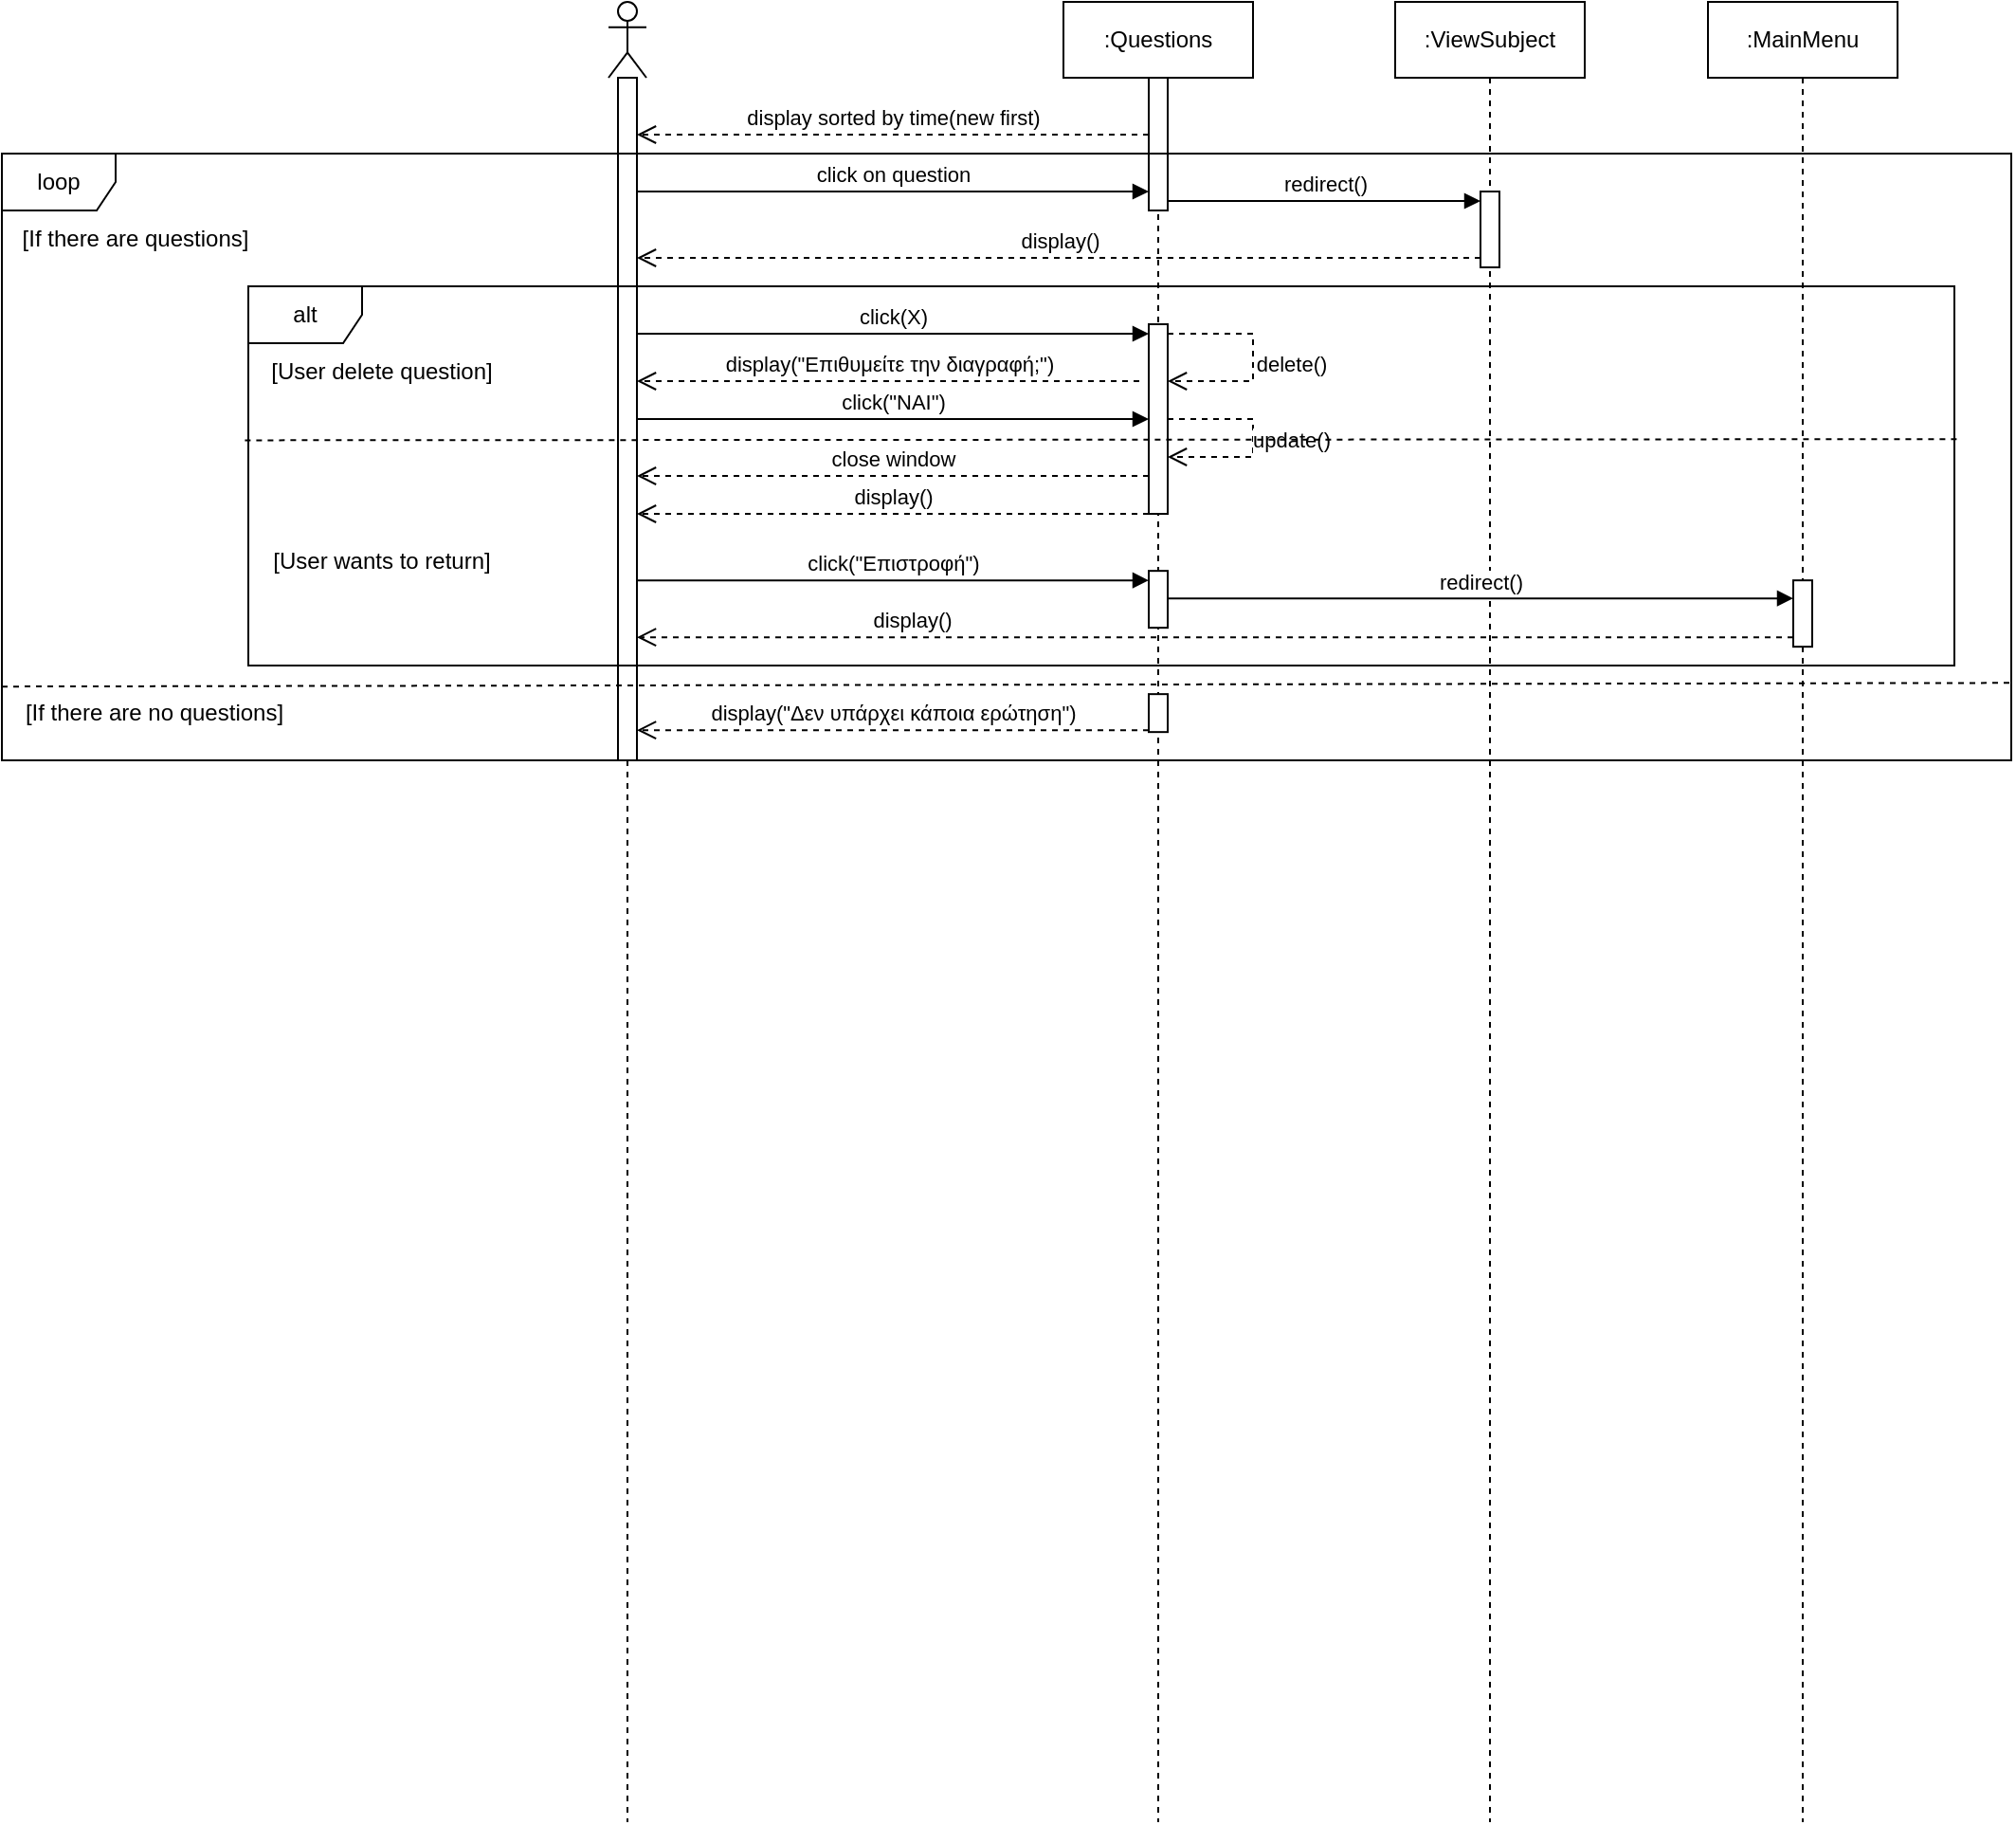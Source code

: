 <mxfile version="27.0.5">
  <diagram name="Σελίδα-1" id="nZ9dE0ernTknzVwTiY8l">
    <mxGraphModel dx="1776" dy="1378" grid="1" gridSize="10" guides="1" tooltips="1" connect="1" arrows="1" fold="1" page="1" pageScale="1" pageWidth="827" pageHeight="1169" math="0" shadow="0" adaptiveColors="none">
      <root>
        <mxCell id="0" />
        <mxCell id="1" parent="0" />
        <mxCell id="lzkj55j0BClkPCkctL9j-1" value=":Questions" style="shape=umlLifeline;perimeter=lifelinePerimeter;whiteSpace=wrap;html=1;container=1;dropTarget=0;collapsible=0;recursiveResize=0;outlineConnect=0;portConstraint=eastwest;newEdgeStyle={&quot;curved&quot;:0,&quot;rounded&quot;:0};" parent="1" vertex="1">
          <mxGeometry x="290" y="80" width="100" height="960" as="geometry" />
        </mxCell>
        <mxCell id="lzkj55j0BClkPCkctL9j-6" value="" style="html=1;points=[[0,0,0,0,5],[0,1,0,0,-5],[1,0,0,0,5],[1,1,0,0,-5]];perimeter=orthogonalPerimeter;outlineConnect=0;targetShapes=umlLifeline;portConstraint=eastwest;newEdgeStyle={&quot;curved&quot;:0,&quot;rounded&quot;:0};" parent="lzkj55j0BClkPCkctL9j-1" vertex="1">
          <mxGeometry x="45" y="40" width="10" height="70" as="geometry" />
        </mxCell>
        <mxCell id="lzkj55j0BClkPCkctL9j-16" value="" style="html=1;points=[[0,0,0,0,5],[0,1,0,0,-5],[1,0,0,0,5],[1,1,0,0,-5]];perimeter=orthogonalPerimeter;outlineConnect=0;targetShapes=umlLifeline;portConstraint=eastwest;newEdgeStyle={&quot;curved&quot;:0,&quot;rounded&quot;:0};" parent="lzkj55j0BClkPCkctL9j-1" vertex="1">
          <mxGeometry x="45" y="170" width="10" height="100" as="geometry" />
        </mxCell>
        <mxCell id="lzkj55j0BClkPCkctL9j-21" value="update()" style="html=1;verticalAlign=bottom;endArrow=open;dashed=1;endSize=8;curved=0;rounded=0;" parent="lzkj55j0BClkPCkctL9j-1" source="lzkj55j0BClkPCkctL9j-16" target="lzkj55j0BClkPCkctL9j-16" edge="1">
          <mxGeometry x="0.182" y="-20" relative="1" as="geometry">
            <mxPoint x="60" y="220" as="sourcePoint" />
            <mxPoint x="60" y="240" as="targetPoint" />
            <Array as="points">
              <mxPoint x="100" y="220" />
              <mxPoint x="100" y="240" />
            </Array>
            <mxPoint x="20" y="20" as="offset" />
          </mxGeometry>
        </mxCell>
        <mxCell id="lzkj55j0BClkPCkctL9j-50" value="delete()" style="html=1;verticalAlign=bottom;endArrow=open;dashed=1;endSize=8;curved=0;rounded=0;exitX=1;exitY=0;exitDx=0;exitDy=5;exitPerimeter=0;" parent="lzkj55j0BClkPCkctL9j-1" source="lzkj55j0BClkPCkctL9j-16" target="lzkj55j0BClkPCkctL9j-16" edge="1">
          <mxGeometry x="0.217" y="-20" relative="1" as="geometry">
            <mxPoint x="70" y="180" as="sourcePoint" />
            <mxPoint x="70" y="200" as="targetPoint" />
            <Array as="points">
              <mxPoint x="100" y="175" />
              <mxPoint x="100" y="200" />
            </Array>
            <mxPoint x="20" y="20" as="offset" />
          </mxGeometry>
        </mxCell>
        <mxCell id="lzkj55j0BClkPCkctL9j-2" value="" style="shape=umlLifeline;perimeter=lifelinePerimeter;whiteSpace=wrap;html=1;container=1;dropTarget=0;collapsible=0;recursiveResize=0;outlineConnect=0;portConstraint=eastwest;newEdgeStyle={&quot;curved&quot;:0,&quot;rounded&quot;:0};participant=umlActor;" parent="1" vertex="1">
          <mxGeometry x="50" y="80" width="20" height="960" as="geometry" />
        </mxCell>
        <mxCell id="lzkj55j0BClkPCkctL9j-5" value="" style="html=1;points=[[0,0,0,0,5],[0,1,0,0,-5],[1,0,0,0,5],[1,1,0,0,-5]];perimeter=orthogonalPerimeter;outlineConnect=0;targetShapes=umlLifeline;portConstraint=eastwest;newEdgeStyle={&quot;curved&quot;:0,&quot;rounded&quot;:0};" parent="lzkj55j0BClkPCkctL9j-2" vertex="1">
          <mxGeometry x="5" y="40" width="10" height="360" as="geometry" />
        </mxCell>
        <mxCell id="lzkj55j0BClkPCkctL9j-3" value=":ViewSubject" style="shape=umlLifeline;perimeter=lifelinePerimeter;whiteSpace=wrap;html=1;container=1;dropTarget=0;collapsible=0;recursiveResize=0;outlineConnect=0;portConstraint=eastwest;newEdgeStyle={&quot;curved&quot;:0,&quot;rounded&quot;:0};" parent="1" vertex="1">
          <mxGeometry x="465" y="80" width="100" height="960" as="geometry" />
        </mxCell>
        <mxCell id="lzkj55j0BClkPCkctL9j-4" value="display sorted by time(new first)" style="html=1;verticalAlign=bottom;endArrow=open;dashed=1;endSize=8;curved=0;rounded=0;" parent="1" source="lzkj55j0BClkPCkctL9j-6" edge="1">
          <mxGeometry relative="1" as="geometry">
            <mxPoint x="205" y="150" as="sourcePoint" />
            <mxPoint x="65" y="150" as="targetPoint" />
            <Array as="points">
              <mxPoint x="140" y="150" />
            </Array>
          </mxGeometry>
        </mxCell>
        <mxCell id="lzkj55j0BClkPCkctL9j-7" value="loop" style="shape=umlFrame;whiteSpace=wrap;html=1;pointerEvents=0;" parent="1" vertex="1">
          <mxGeometry x="-270" y="160" width="1060" height="320" as="geometry" />
        </mxCell>
        <mxCell id="lzkj55j0BClkPCkctL9j-8" value="[If there are questions]" style="text;html=1;align=center;verticalAlign=middle;resizable=0;points=[];autosize=1;strokeColor=none;fillColor=none;" parent="1" vertex="1">
          <mxGeometry x="-270" y="190" width="140" height="30" as="geometry" />
        </mxCell>
        <mxCell id="lzkj55j0BClkPCkctL9j-10" value="click on question" style="html=1;verticalAlign=bottom;endArrow=block;curved=0;rounded=0;exitX=1;exitY=0.059;exitDx=0;exitDy=0;exitPerimeter=0;" parent="1" edge="1">
          <mxGeometry width="80" relative="1" as="geometry">
            <mxPoint x="65" y="180.0" as="sourcePoint" />
            <mxPoint x="335" y="180.0" as="targetPoint" />
          </mxGeometry>
        </mxCell>
        <mxCell id="lzkj55j0BClkPCkctL9j-11" value="redirect()" style="html=1;verticalAlign=bottom;endArrow=block;curved=0;rounded=0;exitX=1;exitY=1;exitDx=0;exitDy=-5;exitPerimeter=0;" parent="1" source="lzkj55j0BClkPCkctL9j-6" target="lzkj55j0BClkPCkctL9j-12" edge="1">
          <mxGeometry width="80" relative="1" as="geometry">
            <mxPoint x="390" y="188" as="sourcePoint" />
            <mxPoint x="470" y="188" as="targetPoint" />
          </mxGeometry>
        </mxCell>
        <mxCell id="lzkj55j0BClkPCkctL9j-12" value="" style="html=1;points=[[0,0,0,0,5],[0,1,0,0,-5],[1,0,0,0,5],[1,1,0,0,-5]];perimeter=orthogonalPerimeter;outlineConnect=0;targetShapes=umlLifeline;portConstraint=eastwest;newEdgeStyle={&quot;curved&quot;:0,&quot;rounded&quot;:0};" parent="1" vertex="1">
          <mxGeometry x="510" y="180" width="10" height="40" as="geometry" />
        </mxCell>
        <mxCell id="lzkj55j0BClkPCkctL9j-13" value="display()" style="html=1;verticalAlign=bottom;endArrow=open;dashed=1;endSize=8;curved=0;rounded=0;exitX=0;exitY=1;exitDx=0;exitDy=-5;exitPerimeter=0;" parent="1" source="lzkj55j0BClkPCkctL9j-12" target="lzkj55j0BClkPCkctL9j-5" edge="1">
          <mxGeometry relative="1" as="geometry">
            <mxPoint x="440" y="440" as="sourcePoint" />
            <mxPoint x="360" y="440" as="targetPoint" />
          </mxGeometry>
        </mxCell>
        <mxCell id="lzkj55j0BClkPCkctL9j-14" value="alt" style="shape=umlFrame;whiteSpace=wrap;html=1;pointerEvents=0;" parent="1" vertex="1">
          <mxGeometry x="-140" y="230" width="900" height="200" as="geometry" />
        </mxCell>
        <mxCell id="lzkj55j0BClkPCkctL9j-15" value="[User delete question]" style="text;html=1;align=center;verticalAlign=middle;resizable=0;points=[];autosize=1;strokeColor=none;fillColor=none;" parent="1" vertex="1">
          <mxGeometry x="-140" y="260" width="140" height="30" as="geometry" />
        </mxCell>
        <mxCell id="lzkj55j0BClkPCkctL9j-17" value="click(X)" style="html=1;verticalAlign=bottom;endArrow=block;curved=0;rounded=0;entryX=0;entryY=0;entryDx=0;entryDy=5;entryPerimeter=0;" parent="1" source="lzkj55j0BClkPCkctL9j-5" target="lzkj55j0BClkPCkctL9j-16" edge="1">
          <mxGeometry width="80" relative="1" as="geometry">
            <mxPoint x="80" y="250" as="sourcePoint" />
            <mxPoint x="160" y="250" as="targetPoint" />
          </mxGeometry>
        </mxCell>
        <mxCell id="lzkj55j0BClkPCkctL9j-18" value="display(&quot;Επιθυμείτε την διαγραφή;&quot;)" style="html=1;verticalAlign=bottom;endArrow=open;dashed=1;endSize=8;curved=0;rounded=0;" parent="1" target="lzkj55j0BClkPCkctL9j-5" edge="1">
          <mxGeometry relative="1" as="geometry">
            <mxPoint x="330" y="280" as="sourcePoint" />
            <mxPoint x="65" y="274.5" as="targetPoint" />
          </mxGeometry>
        </mxCell>
        <mxCell id="lzkj55j0BClkPCkctL9j-19" value="click(&quot;ΝΑΙ&quot;)" style="html=1;verticalAlign=bottom;endArrow=block;curved=0;rounded=0;" parent="1" edge="1">
          <mxGeometry width="80" relative="1" as="geometry">
            <mxPoint x="65" y="300" as="sourcePoint" />
            <mxPoint x="335" y="300" as="targetPoint" />
          </mxGeometry>
        </mxCell>
        <mxCell id="lzkj55j0BClkPCkctL9j-20" value="close window" style="html=1;verticalAlign=bottom;endArrow=open;dashed=1;endSize=8;curved=0;rounded=0;exitX=0;exitY=1;exitDx=0;exitDy=-5;exitPerimeter=0;" parent="1" edge="1">
          <mxGeometry relative="1" as="geometry">
            <mxPoint x="335" y="330" as="sourcePoint" />
            <mxPoint x="65" y="330" as="targetPoint" />
          </mxGeometry>
        </mxCell>
        <mxCell id="lzkj55j0BClkPCkctL9j-22" value="display()" style="html=1;verticalAlign=bottom;endArrow=open;dashed=1;endSize=8;curved=0;rounded=0;" parent="1" target="lzkj55j0BClkPCkctL9j-5" edge="1">
          <mxGeometry relative="1" as="geometry">
            <mxPoint x="335" y="350" as="sourcePoint" />
            <mxPoint x="70" y="350" as="targetPoint" />
          </mxGeometry>
        </mxCell>
        <mxCell id="lzkj55j0BClkPCkctL9j-23" value="" style="endArrow=none;dashed=1;html=1;rounded=0;exitX=-0.002;exitY=0.406;exitDx=0;exitDy=0;exitPerimeter=0;entryX=1.002;entryY=0.403;entryDx=0;entryDy=0;entryPerimeter=0;" parent="1" source="lzkj55j0BClkPCkctL9j-14" target="lzkj55j0BClkPCkctL9j-14" edge="1">
          <mxGeometry width="50" height="50" relative="1" as="geometry">
            <mxPoint x="210" y="420" as="sourcePoint" />
            <mxPoint x="260" y="370" as="targetPoint" />
          </mxGeometry>
        </mxCell>
        <mxCell id="lzkj55j0BClkPCkctL9j-35" value=":MainMenu" style="shape=umlLifeline;perimeter=lifelinePerimeter;whiteSpace=wrap;html=1;container=1;dropTarget=0;collapsible=0;recursiveResize=0;outlineConnect=0;portConstraint=eastwest;newEdgeStyle={&quot;curved&quot;:0,&quot;rounded&quot;:0};" parent="1" vertex="1">
          <mxGeometry x="630" y="80" width="100" height="960" as="geometry" />
        </mxCell>
        <mxCell id="lzkj55j0BClkPCkctL9j-42" value="" style="html=1;points=[[0,0,0,0,5],[0,1,0,0,-5],[1,0,0,0,5],[1,1,0,0,-5]];perimeter=orthogonalPerimeter;outlineConnect=0;targetShapes=umlLifeline;portConstraint=eastwest;newEdgeStyle={&quot;curved&quot;:0,&quot;rounded&quot;:0};" parent="lzkj55j0BClkPCkctL9j-35" vertex="1">
          <mxGeometry x="45" y="305.08" width="10" height="35" as="geometry" />
        </mxCell>
        <mxCell id="lzkj55j0BClkPCkctL9j-38" value="" style="html=1;points=[[0,0,0,0,5],[0,1,0,0,-5],[1,0,0,0,5],[1,1,0,0,-5]];perimeter=orthogonalPerimeter;outlineConnect=0;targetShapes=umlLifeline;portConstraint=eastwest;newEdgeStyle={&quot;curved&quot;:0,&quot;rounded&quot;:0};" parent="1" vertex="1">
          <mxGeometry x="335" y="380.08" width="10" height="30" as="geometry" />
        </mxCell>
        <mxCell id="lzkj55j0BClkPCkctL9j-39" value="[User wants to return]" style="text;html=1;align=center;verticalAlign=middle;resizable=0;points=[];autosize=1;strokeColor=none;fillColor=none;" parent="1" vertex="1">
          <mxGeometry x="-140" y="360.08" width="140" height="30" as="geometry" />
        </mxCell>
        <mxCell id="lzkj55j0BClkPCkctL9j-40" value="click(&quot;Επιστροφή&quot;)" style="html=1;verticalAlign=bottom;endArrow=block;curved=0;rounded=0;entryX=0;entryY=0;entryDx=0;entryDy=5;entryPerimeter=0;" parent="1" target="lzkj55j0BClkPCkctL9j-38" edge="1">
          <mxGeometry width="80" relative="1" as="geometry">
            <mxPoint x="65.0" y="385.08" as="sourcePoint" />
            <mxPoint x="150" y="384.58" as="targetPoint" />
          </mxGeometry>
        </mxCell>
        <mxCell id="lzkj55j0BClkPCkctL9j-41" value="redirect()" style="html=1;verticalAlign=bottom;endArrow=block;curved=0;rounded=0;" parent="1" target="lzkj55j0BClkPCkctL9j-42" edge="1">
          <mxGeometry width="80" relative="1" as="geometry">
            <mxPoint x="345" y="394.58" as="sourcePoint" />
            <mxPoint x="425" y="394.58" as="targetPoint" />
          </mxGeometry>
        </mxCell>
        <mxCell id="lzkj55j0BClkPCkctL9j-43" value="display()" style="html=1;verticalAlign=bottom;endArrow=open;dashed=1;endSize=8;curved=0;rounded=0;exitX=0;exitY=1;exitDx=0;exitDy=-5;exitPerimeter=0;" parent="1" source="lzkj55j0BClkPCkctL9j-42" edge="1">
          <mxGeometry x="0.525" relative="1" as="geometry">
            <mxPoint x="470" y="424.58" as="sourcePoint" />
            <mxPoint x="65.0" y="415.08" as="targetPoint" />
            <mxPoint as="offset" />
          </mxGeometry>
        </mxCell>
        <mxCell id="lzkj55j0BClkPCkctL9j-44" value="" style="endArrow=none;dashed=1;html=1;rounded=0;entryX=1;entryY=0.907;entryDx=0;entryDy=0;entryPerimeter=0;" parent="1" edge="1">
          <mxGeometry width="50" height="50" relative="1" as="geometry">
            <mxPoint x="-270" y="441.08" as="sourcePoint" />
            <mxPoint x="790" y="439.16" as="targetPoint" />
          </mxGeometry>
        </mxCell>
        <mxCell id="lzkj55j0BClkPCkctL9j-45" value="[If there are no questions]" style="text;html=1;align=center;verticalAlign=middle;resizable=0;points=[];autosize=1;strokeColor=none;fillColor=none;" parent="1" vertex="1">
          <mxGeometry x="-270" y="440.08" width="160" height="30" as="geometry" />
        </mxCell>
        <mxCell id="lzkj55j0BClkPCkctL9j-47" value="" style="html=1;points=[[0,0,0,0,5],[0,1,0,0,-5],[1,0,0,0,5],[1,1,0,0,-5]];perimeter=orthogonalPerimeter;outlineConnect=0;targetShapes=umlLifeline;portConstraint=eastwest;newEdgeStyle={&quot;curved&quot;:0,&quot;rounded&quot;:0};" parent="1" vertex="1">
          <mxGeometry x="335" y="445.08" width="10" height="20" as="geometry" />
        </mxCell>
        <mxCell id="lzkj55j0BClkPCkctL9j-48" value="display(&quot;Δεν υπάρχει κάποια ερώτηση&quot;)" style="html=1;verticalAlign=bottom;endArrow=open;dashed=1;endSize=8;curved=0;rounded=0;" parent="1" edge="1">
          <mxGeometry relative="1" as="geometry">
            <mxPoint x="335" y="464.08" as="sourcePoint" />
            <mxPoint x="65.0" y="464.08" as="targetPoint" />
            <mxPoint as="offset" />
          </mxGeometry>
        </mxCell>
      </root>
    </mxGraphModel>
  </diagram>
</mxfile>
